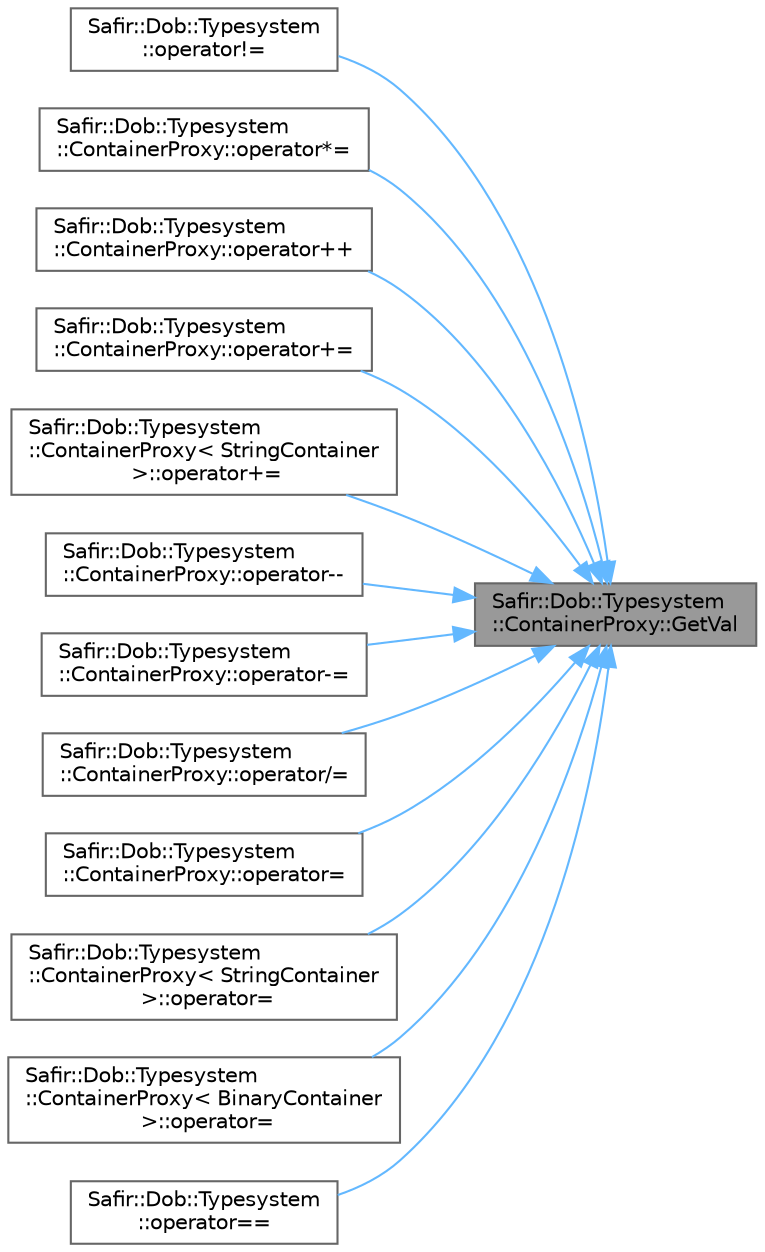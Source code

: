 digraph "Safir::Dob::Typesystem::ContainerProxy::GetVal"
{
 // LATEX_PDF_SIZE
  bgcolor="transparent";
  edge [fontname=Helvetica,fontsize=10,labelfontname=Helvetica,labelfontsize=10];
  node [fontname=Helvetica,fontsize=10,shape=box,height=0.2,width=0.4];
  rankdir="RL";
  Node1 [label="Safir::Dob::Typesystem\l::ContainerProxy::GetVal",height=0.2,width=0.4,color="gray40", fillcolor="grey60", style="filled", fontcolor="black",tooltip=" "];
  Node1 -> Node2 [dir="back",color="steelblue1",style="solid"];
  Node2 [label="Safir::Dob::Typesystem\l::operator!=",height=0.2,width=0.4,color="grey40", fillcolor="white", style="filled",URL="$a00398.html#a083ac47cfc95d012b55acc7887429cab",tooltip=" "];
  Node1 -> Node3 [dir="back",color="steelblue1",style="solid"];
  Node3 [label="Safir::Dob::Typesystem\l::ContainerProxy::operator*=",height=0.2,width=0.4,color="grey40", fillcolor="white", style="filled",URL="$a01403.html#a566d95a342543911eb1055c3576a22f6",tooltip=" "];
  Node1 -> Node4 [dir="back",color="steelblue1",style="solid"];
  Node4 [label="Safir::Dob::Typesystem\l::ContainerProxy::operator++",height=0.2,width=0.4,color="grey40", fillcolor="white", style="filled",URL="$a01403.html#a101b93c69a63f70c8be3179c9ec08694",tooltip=" "];
  Node1 -> Node5 [dir="back",color="steelblue1",style="solid"];
  Node5 [label="Safir::Dob::Typesystem\l::ContainerProxy::operator+=",height=0.2,width=0.4,color="grey40", fillcolor="white", style="filled",URL="$a01403.html#a99286638bc3cd9209640de4e9a6afd71",tooltip=" "];
  Node1 -> Node6 [dir="back",color="steelblue1",style="solid"];
  Node6 [label="Safir::Dob::Typesystem\l::ContainerProxy\< StringContainer\l \>::operator+=",height=0.2,width=0.4,color="grey40", fillcolor="white", style="filled",URL="$a01407.html#ad635a864f99800555ec26dc066fb4bcd",tooltip=" "];
  Node1 -> Node7 [dir="back",color="steelblue1",style="solid"];
  Node7 [label="Safir::Dob::Typesystem\l::ContainerProxy::operator--",height=0.2,width=0.4,color="grey40", fillcolor="white", style="filled",URL="$a01403.html#a17d00e9f55ba0654bdb2d615759dd22c",tooltip=" "];
  Node1 -> Node8 [dir="back",color="steelblue1",style="solid"];
  Node8 [label="Safir::Dob::Typesystem\l::ContainerProxy::operator-=",height=0.2,width=0.4,color="grey40", fillcolor="white", style="filled",URL="$a01403.html#a8f680bd4918688ead84787362aea2b77",tooltip=" "];
  Node1 -> Node9 [dir="back",color="steelblue1",style="solid"];
  Node9 [label="Safir::Dob::Typesystem\l::ContainerProxy::operator/=",height=0.2,width=0.4,color="grey40", fillcolor="white", style="filled",URL="$a01403.html#a5406a81c4427da629ba08f3663aee43b",tooltip=" "];
  Node1 -> Node10 [dir="back",color="steelblue1",style="solid"];
  Node10 [label="Safir::Dob::Typesystem\l::ContainerProxy::operator=",height=0.2,width=0.4,color="grey40", fillcolor="white", style="filled",URL="$a01403.html#a36e6502effcc0615a5c5f5a6e4e166ce",tooltip=" "];
  Node1 -> Node11 [dir="back",color="steelblue1",style="solid"];
  Node11 [label="Safir::Dob::Typesystem\l::ContainerProxy\< StringContainer\l \>::operator=",height=0.2,width=0.4,color="grey40", fillcolor="white", style="filled",URL="$a01407.html#ab92fa37623de8e81cccc928e4b7a3d59",tooltip=" "];
  Node1 -> Node12 [dir="back",color="steelblue1",style="solid"];
  Node12 [label="Safir::Dob::Typesystem\l::ContainerProxy\< BinaryContainer\l \>::operator=",height=0.2,width=0.4,color="grey40", fillcolor="white", style="filled",URL="$a01411.html#a272b999db4e13afcb7481dfcf75190a0",tooltip=" "];
  Node1 -> Node13 [dir="back",color="steelblue1",style="solid"];
  Node13 [label="Safir::Dob::Typesystem\l::operator==",height=0.2,width=0.4,color="grey40", fillcolor="white", style="filled",URL="$a00398.html#aedeea7337c660d99602ff7e5283988ba",tooltip=" "];
}
